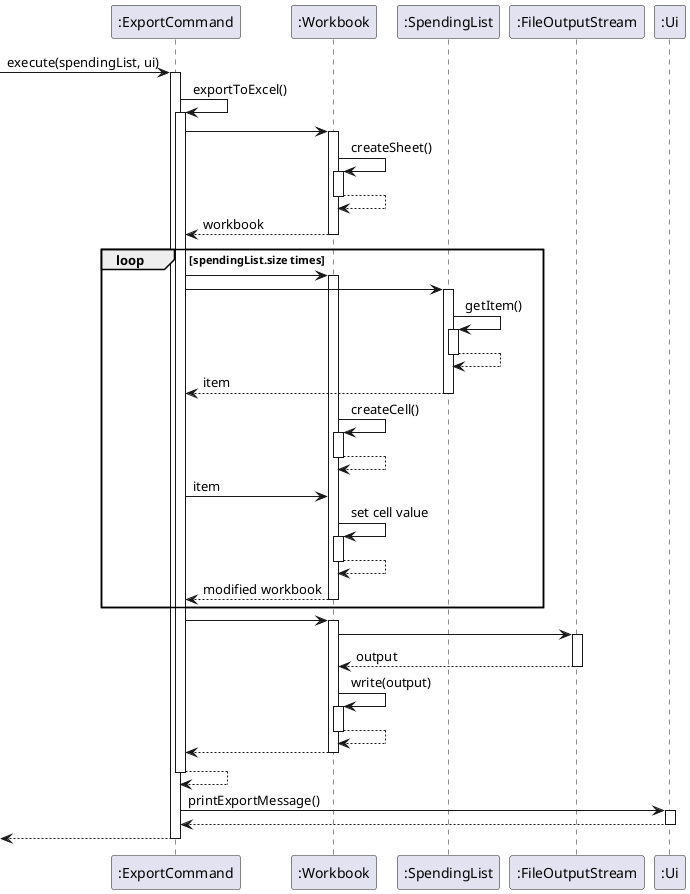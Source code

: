 @startuml
->":ExportCommand":execute(spendingList, ui)
activate ":ExportCommand"
":ExportCommand" -> ":ExportCommand" : exportToExcel()
activate ":ExportCommand"
":ExportCommand" -> ":Workbook"
activate ":Workbook"
":Workbook" -> ":Workbook" : createSheet()
activate ":Workbook"
":Workbook" --> ":Workbook"
deactivate ":Workbook"
":Workbook" --> ":ExportCommand" : workbook
deactivate ":Workbook"

loop spendingList.size times

":ExportCommand" -> ":Workbook"
activate ":Workbook"
":ExportCommand" -> ":SpendingList"
activate ":SpendingList"
":SpendingList" -> ":SpendingList" : getItem()
activate ":SpendingList"
":SpendingList" --> ":SpendingList"
deactivate ":SpendingList"
":SpendingList" --> ":ExportCommand" : item
deactivate ":SpendingList"

":Workbook" -> ":Workbook": createCell()
activate ":Workbook"
":Workbook" --> ":Workbook"
deactivate ":Workbook"
":ExportCommand" -> ":Workbook" : item
":Workbook" -> ":Workbook" : set cell value
activate ":Workbook"
":Workbook" --> ":Workbook"
deactivate ":Workbook"
":Workbook" --> ":ExportCommand" : modified workbook
deactivate ":Workbook"
end
":ExportCommand" -> ":Workbook"
activate ":Workbook"
":Workbook" -> ":FileOutputStream"
activate ":FileOutputStream"
":FileOutputStream" --> ":Workbook" : output
deactivate ":FileOutputStream"
":Workbook" -> ":Workbook" : write(output)
activate ":Workbook"
":Workbook" --> ":Workbook"
deactivate ":Workbook"
":Workbook" --> ":ExportCommand"
deactivate ":Workbook"
":ExportCommand" --> ":ExportCommand" :
deactivate ":ExportCommand"
":ExportCommand" -> ":Ui": printExportMessage()
activate ":Ui"
":Ui"-->":ExportCommand":
deactivate ":Ui"
<--":ExportCommand"
deactivate ":ExportCommand"
@enduml